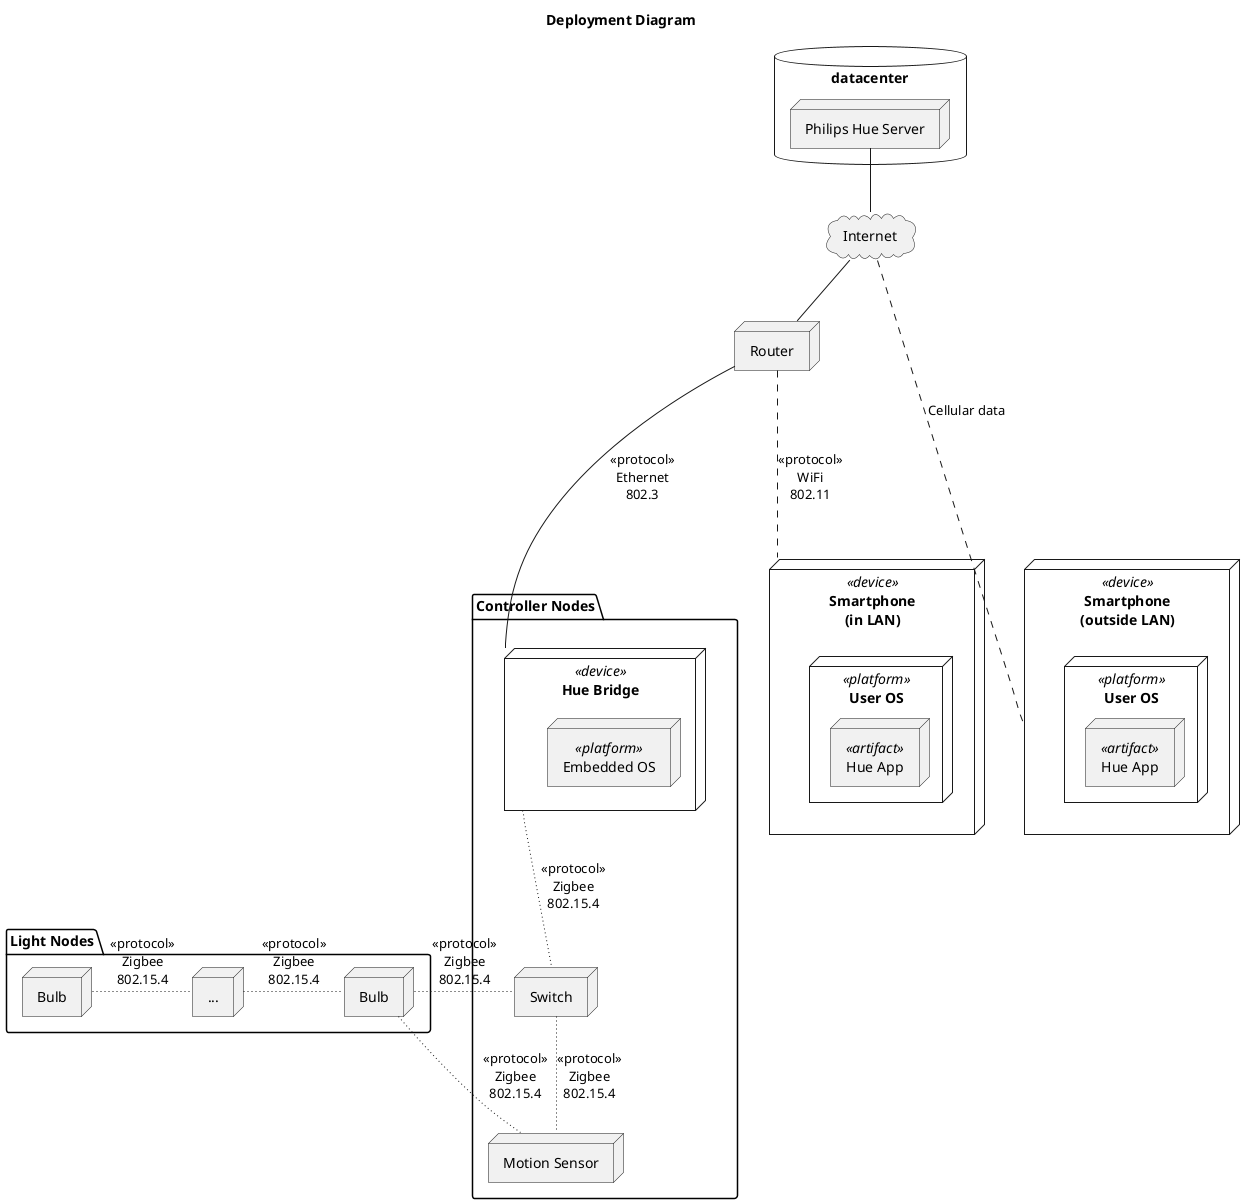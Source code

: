 @startuml
title Deployment Diagram

cloud Internet
node Router

package "Controller Nodes" {
    node "Hue Bridge" <<device>> as bridge {
        node "Embedded OS" <<platform>>
    }
    node "Motion Sensor" as ms
    node Switch
}
node "Smartphone\n(in LAN)" <<device>> as phoneLAN {
    node "User OS" <<platform>> as uo1 {
        node "Hue App" <<artifact>> as app1
    }
}
node "Smartphone\n(outside LAN)" <<device>> as phoneCellular {
    node "User OS" <<platform>> as uo2 {
        node "Hue App" <<artifact>> as app2
    }
}

package "Light Nodes" {
    node Bulb as b1
    node "..." as dots
    node Bulb as b2
}

database datacenter {
    node "Philips Hue Server" as philips
}

philips -- Internet
Internet -- Router
Router --- bridge : "<<protocol>>\nEthernet\n802.3"
Router ... phoneLAN : "<<protocol>>\nWiFi\n802.11"
Internet .... phoneCellular : "Cellular data"
Switch ~~ ms : "<<protocol>>\nZigbee\n802.15.4"
bridge ~~ Switch : "<<protocol>>\nZigbee\n802.15.4"
b2 ~ Switch : "<<protocol>>\nZigbee\n802.15.4"
b2 ~ ms : "<<protocol>>\nZigbee\n802.15.4"
b1 ~ dots : "<<protocol>>\nZigbee\n802.15.4"
dots ~ b2 : "<<protocol>>\nZigbee\n802.15.4"

@enduml